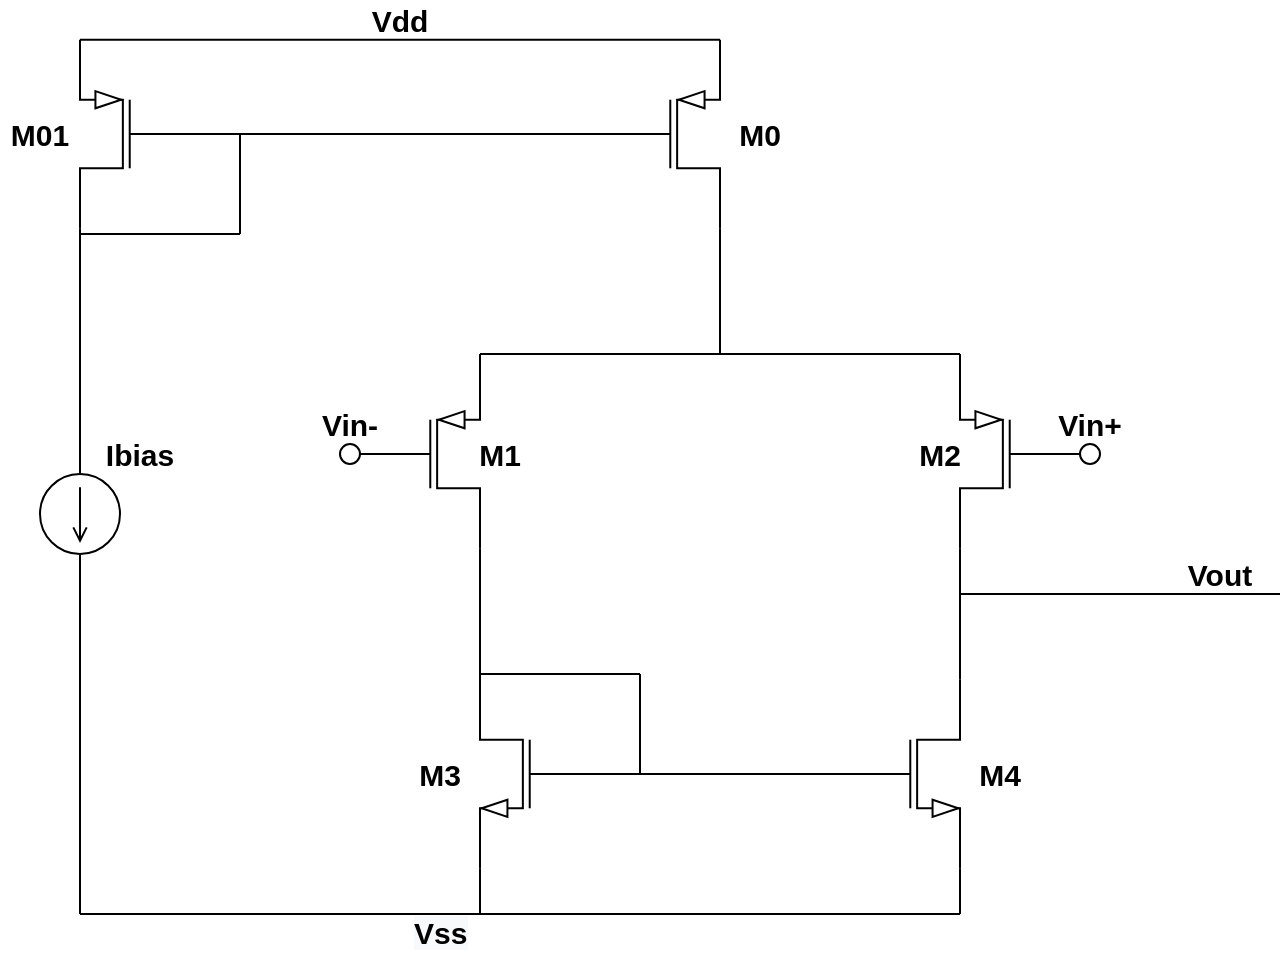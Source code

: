 <mxfile version="14.4.2" type="device"><diagram name="Page-1" id="7e0a89b8-554c-2b80-1dc8-d5c74ca68de4"><mxGraphModel dx="868" dy="450" grid="1" gridSize="10" guides="1" tooltips="1" connect="1" arrows="1" fold="1" page="1" pageScale="1" pageWidth="1100" pageHeight="850" background="#ffffff" math="0" shadow="0"><root><mxCell id="0"/><mxCell id="1" parent="0"/><mxCell id="N3Lj-5ahxUxtJpbsk0bQ-2" value="" style="verticalLabelPosition=bottom;shadow=0;dashed=0;align=center;html=1;verticalAlign=top;shape=mxgraph.electrical.transistors.pmos;pointerEvents=1;" parent="1" vertex="1"><mxGeometry x="540" y="120" width="60" height="100" as="geometry"/></mxCell><mxCell id="N3Lj-5ahxUxtJpbsk0bQ-4" value="" style="verticalLabelPosition=bottom;shadow=0;dashed=0;align=center;html=1;verticalAlign=top;shape=mxgraph.electrical.transistors.pmos;pointerEvents=1;direction=east;rotation=0;flipH=1;" parent="1" vertex="1"><mxGeometry x="280" y="120" width="60" height="100" as="geometry"/></mxCell><mxCell id="N3Lj-5ahxUxtJpbsk0bQ-6" value="" style="verticalLabelPosition=bottom;shadow=0;dashed=0;align=center;html=1;verticalAlign=top;shape=mxgraph.electrical.transistors.pmos;pointerEvents=1;" parent="1" vertex="1"><mxGeometry x="420" y="280" width="60" height="100" as="geometry"/></mxCell><mxCell id="N3Lj-5ahxUxtJpbsk0bQ-7" value="" style="verticalLabelPosition=bottom;shadow=0;dashed=0;align=center;html=1;verticalAlign=top;shape=mxgraph.electrical.transistors.pmos;pointerEvents=1;flipH=0;flipV=1;direction=west;" parent="1" vertex="1"><mxGeometry x="720" y="280" width="60" height="100" as="geometry"/></mxCell><mxCell id="N3Lj-5ahxUxtJpbsk0bQ-8" value="" style="verticalLabelPosition=bottom;shadow=0;dashed=0;align=center;html=1;verticalAlign=top;shape=mxgraph.electrical.transistors.nmos;pointerEvents=1;direction=west;flipH=0;flipV=1;" parent="1" vertex="1"><mxGeometry x="480" y="440" width="60" height="100" as="geometry"/></mxCell><mxCell id="N3Lj-5ahxUxtJpbsk0bQ-9" value="" style="verticalLabelPosition=bottom;shadow=0;dashed=0;align=center;html=1;verticalAlign=top;shape=mxgraph.electrical.transistors.nmos;pointerEvents=1;" parent="1" vertex="1"><mxGeometry x="660" y="440" width="60" height="100" as="geometry"/></mxCell><mxCell id="N3Lj-5ahxUxtJpbsk0bQ-11" value="" style="endArrow=none;html=1;entryX=1;entryY=1;entryDx=0;entryDy=0;entryPerimeter=0;" parent="1" target="N3Lj-5ahxUxtJpbsk0bQ-6" edge="1"><mxGeometry width="50" height="50" relative="1" as="geometry"><mxPoint x="480" y="450" as="sourcePoint"/><mxPoint x="480" y="420" as="targetPoint"/><Array as="points"><mxPoint x="480" y="440"/></Array></mxGeometry></mxCell><mxCell id="N3Lj-5ahxUxtJpbsk0bQ-12" value="" style="endArrow=none;html=1;exitX=1;exitY=0;exitDx=0;exitDy=0;exitPerimeter=0;entryX=1;entryY=1;entryDx=0;entryDy=0;entryPerimeter=0;" parent="1" source="N3Lj-5ahxUxtJpbsk0bQ-9" target="N3Lj-5ahxUxtJpbsk0bQ-7" edge="1"><mxGeometry width="50" height="50" relative="1" as="geometry"><mxPoint x="660" y="420" as="sourcePoint"/><mxPoint x="710" y="370" as="targetPoint"/></mxGeometry></mxCell><mxCell id="N3Lj-5ahxUxtJpbsk0bQ-13" value="" style="endArrow=none;html=1;exitX=0;exitY=0.5;exitDx=0;exitDy=0;exitPerimeter=0;entryX=0;entryY=0.5;entryDx=0;entryDy=0;entryPerimeter=0;" parent="1" source="N3Lj-5ahxUxtJpbsk0bQ-8" target="N3Lj-5ahxUxtJpbsk0bQ-9" edge="1"><mxGeometry width="50" height="50" relative="1" as="geometry"><mxPoint x="570" y="470" as="sourcePoint"/><mxPoint x="620" y="420" as="targetPoint"/></mxGeometry></mxCell><mxCell id="N3Lj-5ahxUxtJpbsk0bQ-20" value="" style="endArrow=none;html=1;" parent="1" edge="1"><mxGeometry width="50" height="50" relative="1" as="geometry"><mxPoint x="720" y="290" as="sourcePoint"/><mxPoint x="720" y="280" as="targetPoint"/></mxGeometry></mxCell><mxCell id="N3Lj-5ahxUxtJpbsk0bQ-21" value="" style="endArrow=none;html=1;" parent="1" edge="1"><mxGeometry width="50" height="50" relative="1" as="geometry"><mxPoint x="480" y="290" as="sourcePoint"/><mxPoint x="480" y="280" as="targetPoint"/></mxGeometry></mxCell><mxCell id="N3Lj-5ahxUxtJpbsk0bQ-22" value="" style="endArrow=none;html=1;" parent="1" edge="1"><mxGeometry width="50" height="50" relative="1" as="geometry"><mxPoint x="480" y="280" as="sourcePoint"/><mxPoint x="720" y="280" as="targetPoint"/></mxGeometry></mxCell><mxCell id="N3Lj-5ahxUxtJpbsk0bQ-23" value="" style="endArrow=none;html=1;entryX=1;entryY=1;entryDx=0;entryDy=0;entryPerimeter=0;" parent="1" target="N3Lj-5ahxUxtJpbsk0bQ-2" edge="1"><mxGeometry width="50" height="50" relative="1" as="geometry"><mxPoint x="600" y="280" as="sourcePoint"/><mxPoint x="540" y="190" as="targetPoint"/></mxGeometry></mxCell><mxCell id="N3Lj-5ahxUxtJpbsk0bQ-24" value="" style="endArrow=none;html=1;exitX=0;exitY=0.5;exitDx=0;exitDy=0;exitPerimeter=0;entryX=0;entryY=0.5;entryDx=0;entryDy=0;entryPerimeter=0;" parent="1" source="N3Lj-5ahxUxtJpbsk0bQ-4" target="N3Lj-5ahxUxtJpbsk0bQ-2" edge="1"><mxGeometry width="50" height="50" relative="1" as="geometry"><mxPoint x="380" y="240" as="sourcePoint"/><mxPoint x="430" y="190" as="targetPoint"/></mxGeometry></mxCell><mxCell id="N3Lj-5ahxUxtJpbsk0bQ-25" value="" style="endArrow=none;html=1;exitX=1;exitY=0;exitDx=0;exitDy=0;exitPerimeter=0;entryX=1;entryY=0;entryDx=0;entryDy=0;entryPerimeter=0;" parent="1" source="N3Lj-5ahxUxtJpbsk0bQ-4" target="N3Lj-5ahxUxtJpbsk0bQ-2" edge="1"><mxGeometry width="50" height="50" relative="1" as="geometry"><mxPoint x="340" y="140" as="sourcePoint"/><mxPoint x="390" y="90" as="targetPoint"/></mxGeometry></mxCell><mxCell id="N3Lj-5ahxUxtJpbsk0bQ-26" value="" style="endArrow=none;html=1;entryX=1;entryY=1;entryDx=0;entryDy=0;entryPerimeter=0;exitX=0;exitY=0.5;exitDx=0;exitDy=0;exitPerimeter=0;" parent="1" source="N3Lj-5ahxUxtJpbsk0bQ-27" target="N3Lj-5ahxUxtJpbsk0bQ-4" edge="1"><mxGeometry width="50" height="50" relative="1" as="geometry"><mxPoint x="280" y="320" as="sourcePoint"/><mxPoint x="340" y="220" as="targetPoint"/></mxGeometry></mxCell><mxCell id="N3Lj-5ahxUxtJpbsk0bQ-27" value="" style="pointerEvents=1;verticalLabelPosition=bottom;shadow=0;dashed=0;align=center;html=1;verticalAlign=top;shape=mxgraph.electrical.signal_sources.dc_source_2;direction=south;" parent="1" vertex="1"><mxGeometry x="260" y="340" width="40" height="40" as="geometry"/></mxCell><mxCell id="N3Lj-5ahxUxtJpbsk0bQ-28" value="" style="endArrow=none;html=1;entryX=1;entryY=0.5;entryDx=0;entryDy=0;entryPerimeter=0;" parent="1" target="N3Lj-5ahxUxtJpbsk0bQ-27" edge="1"><mxGeometry width="50" height="50" relative="1" as="geometry"><mxPoint x="280" y="560" as="sourcePoint"/><mxPoint x="240" y="410" as="targetPoint"/></mxGeometry></mxCell><mxCell id="N3Lj-5ahxUxtJpbsk0bQ-29" value="" style="endArrow=none;html=1;entryX=1;entryY=1;entryDx=0;entryDy=0;entryPerimeter=0;" parent="1" target="N3Lj-5ahxUxtJpbsk0bQ-8" edge="1"><mxGeometry width="50" height="50" relative="1" as="geometry"><mxPoint x="480" y="560" as="sourcePoint"/><mxPoint x="410" y="520" as="targetPoint"/></mxGeometry></mxCell><mxCell id="N3Lj-5ahxUxtJpbsk0bQ-30" value="" style="endArrow=none;html=1;entryX=1;entryY=1;entryDx=0;entryDy=0;entryPerimeter=0;" parent="1" target="N3Lj-5ahxUxtJpbsk0bQ-9" edge="1"><mxGeometry width="50" height="50" relative="1" as="geometry"><mxPoint x="720" y="560" as="sourcePoint"/><mxPoint x="690" y="580" as="targetPoint"/></mxGeometry></mxCell><mxCell id="N3Lj-5ahxUxtJpbsk0bQ-31" value="" style="endArrow=none;html=1;" parent="1" edge="1"><mxGeometry width="50" height="50" relative="1" as="geometry"><mxPoint x="280" y="560" as="sourcePoint"/><mxPoint x="720" y="560" as="targetPoint"/></mxGeometry></mxCell><mxCell id="N3Lj-5ahxUxtJpbsk0bQ-33" value="Vdd" style="text;html=1;strokeColor=none;fillColor=none;align=center;verticalAlign=middle;whiteSpace=wrap;rounded=0;glass=0;fontStyle=1;fontSize=15;" parent="1" vertex="1"><mxGeometry x="420" y="103" width="40" height="20" as="geometry"/></mxCell><mxCell id="N3Lj-5ahxUxtJpbsk0bQ-35" value="&lt;div&gt;M01&lt;/div&gt;" style="text;html=1;strokeColor=none;fillColor=none;align=center;verticalAlign=middle;whiteSpace=wrap;rounded=0;glass=0;fontStyle=1;fontSize=15;" parent="1" vertex="1"><mxGeometry x="240" y="160" width="40" height="20" as="geometry"/></mxCell><mxCell id="N3Lj-5ahxUxtJpbsk0bQ-36" value="&lt;div&gt;M0&lt;/div&gt;" style="text;html=1;strokeColor=none;fillColor=none;align=center;verticalAlign=middle;whiteSpace=wrap;rounded=0;glass=0;fontStyle=1;fontSize=15;" parent="1" vertex="1"><mxGeometry x="600" y="160" width="40" height="20" as="geometry"/></mxCell><mxCell id="N3Lj-5ahxUxtJpbsk0bQ-37" value="&lt;div&gt;M1&lt;/div&gt;" style="text;html=1;strokeColor=none;fillColor=none;align=center;verticalAlign=middle;whiteSpace=wrap;rounded=0;glass=0;fontStyle=1;fontSize=15;" parent="1" vertex="1"><mxGeometry x="470" y="320" width="40" height="20" as="geometry"/></mxCell><mxCell id="N3Lj-5ahxUxtJpbsk0bQ-38" value="&lt;div&gt;M2&lt;/div&gt;" style="text;html=1;strokeColor=none;fillColor=none;align=center;verticalAlign=middle;whiteSpace=wrap;rounded=0;glass=0;fontStyle=1;fontSize=15;" parent="1" vertex="1"><mxGeometry x="690" y="320" width="40" height="20" as="geometry"/></mxCell><mxCell id="N3Lj-5ahxUxtJpbsk0bQ-39" value="&lt;div&gt;M3&lt;/div&gt;" style="text;html=1;strokeColor=none;fillColor=none;align=center;verticalAlign=middle;whiteSpace=wrap;rounded=0;glass=0;fontStyle=1;fontSize=15;" parent="1" vertex="1"><mxGeometry x="440" y="480" width="40" height="20" as="geometry"/></mxCell><mxCell id="N3Lj-5ahxUxtJpbsk0bQ-40" value="&lt;div&gt;M4&lt;/div&gt;" style="text;html=1;strokeColor=none;fillColor=none;align=center;verticalAlign=middle;whiteSpace=wrap;rounded=0;glass=0;fontStyle=1;fontSize=15;" parent="1" vertex="1"><mxGeometry x="720" y="480" width="40" height="20" as="geometry"/></mxCell><mxCell id="N3Lj-5ahxUxtJpbsk0bQ-42" value="" style="endArrow=none;html=1;fontSize=15;" parent="1" edge="1"><mxGeometry width="50" height="50" relative="1" as="geometry"><mxPoint x="360" y="220" as="sourcePoint"/><mxPoint x="360" y="170" as="targetPoint"/></mxGeometry></mxCell><mxCell id="N3Lj-5ahxUxtJpbsk0bQ-43" value="" style="endArrow=none;html=1;fontSize=15;" parent="1" edge="1"><mxGeometry width="50" height="50" relative="1" as="geometry"><mxPoint x="280" y="220" as="sourcePoint"/><mxPoint x="360" y="220" as="targetPoint"/></mxGeometry></mxCell><mxCell id="N3Lj-5ahxUxtJpbsk0bQ-44" value="" style="endArrow=none;html=1;fontSize=15;" parent="1" edge="1"><mxGeometry width="50" height="50" relative="1" as="geometry"><mxPoint x="560" y="440" as="sourcePoint"/><mxPoint x="560" y="490" as="targetPoint"/></mxGeometry></mxCell><mxCell id="N3Lj-5ahxUxtJpbsk0bQ-45" value="" style="endArrow=none;html=1;fontSize=15;" parent="1" edge="1"><mxGeometry width="50" height="50" relative="1" as="geometry"><mxPoint x="480" y="440" as="sourcePoint"/><mxPoint x="560" y="440" as="targetPoint"/></mxGeometry></mxCell><mxCell id="N3Lj-5ahxUxtJpbsk0bQ-46" value="&lt;div&gt;Ibias&lt;/div&gt;" style="text;html=1;strokeColor=none;fillColor=none;align=center;verticalAlign=middle;whiteSpace=wrap;rounded=0;glass=0;fontStyle=1;fontSize=15;" parent="1" vertex="1"><mxGeometry x="290" y="320" width="40" height="20" as="geometry"/></mxCell><mxCell id="N3Lj-5ahxUxtJpbsk0bQ-47" value="" style="ellipse;whiteSpace=wrap;html=1;aspect=fixed;glass=0;fontSize=15;" parent="1" vertex="1"><mxGeometry x="410" y="325" width="10" height="10" as="geometry"/></mxCell><mxCell id="N3Lj-5ahxUxtJpbsk0bQ-48" value="" style="ellipse;whiteSpace=wrap;html=1;aspect=fixed;glass=0;fontSize=15;" parent="1" vertex="1"><mxGeometry x="780" y="325" width="10" height="10" as="geometry"/></mxCell><mxCell id="N3Lj-5ahxUxtJpbsk0bQ-50" value="Vin-" style="text;html=1;strokeColor=none;fillColor=none;align=center;verticalAlign=middle;whiteSpace=wrap;rounded=0;glass=0;fontStyle=1;fontSize=15;" parent="1" vertex="1"><mxGeometry x="395" y="305" width="40" height="20" as="geometry"/></mxCell><mxCell id="N3Lj-5ahxUxtJpbsk0bQ-51" value="Vin+" style="text;html=1;strokeColor=none;fillColor=none;align=center;verticalAlign=middle;whiteSpace=wrap;rounded=0;glass=0;fontStyle=1;fontSize=15;" parent="1" vertex="1"><mxGeometry x="765" y="305" width="40" height="20" as="geometry"/></mxCell><mxCell id="N3Lj-5ahxUxtJpbsk0bQ-52" value="" style="endArrow=none;html=1;fontSize=15;" parent="1" edge="1"><mxGeometry width="50" height="50" relative="1" as="geometry"><mxPoint x="720" y="400" as="sourcePoint"/><mxPoint x="880" y="400" as="targetPoint"/></mxGeometry></mxCell><mxCell id="N3Lj-5ahxUxtJpbsk0bQ-53" value="&lt;div&gt;Vout&lt;/div&gt;" style="text;html=1;strokeColor=none;fillColor=none;align=center;verticalAlign=middle;whiteSpace=wrap;rounded=0;glass=0;fontStyle=1;fontSize=15;" parent="1" vertex="1"><mxGeometry x="830" y="380" width="40" height="20" as="geometry"/></mxCell><mxCell id="dCJnc2PCS-Zi-Y7jRsNV-3" value="&lt;span style=&quot;color: rgb(0 , 0 , 0) ; font-family: &amp;#34;helvetica&amp;#34; ; font-size: 15px ; font-style: normal ; font-weight: 700 ; letter-spacing: normal ; text-align: center ; text-indent: 0px ; text-transform: none ; word-spacing: 0px ; background-color: rgb(248 , 249 , 250) ; display: inline ; float: none&quot;&gt;Vss&lt;/span&gt;" style="text;whiteSpace=wrap;html=1;" vertex="1" parent="1"><mxGeometry x="445" y="554" width="40" height="30" as="geometry"/></mxCell></root></mxGraphModel></diagram></mxfile>